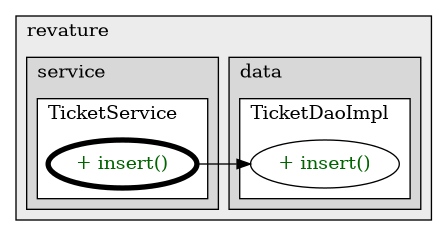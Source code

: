 @startuml

/' diagram meta data start
config=CallConfiguration;
{
  "rootMethod": "com.revature.service.TicketService#insert(Ticket)",
  "projectClassification": {
    "searchMode": "OpenProject", // OpenProject, AllProjects
    "includedProjects": "",
    "pathEndKeywords": "*.impl",
    "isClientPath": "",
    "isClientName": "",
    "isTestPath": "",
    "isTestName": "",
    "isMappingPath": "",
    "isMappingName": "",
    "isDataAccessPath": "",
    "isDataAccessName": "",
    "isDataStructurePath": "",
    "isDataStructureName": "",
    "isInterfaceStructuresPath": "",
    "isInterfaceStructuresName": "",
    "isEntryPointPath": "",
    "isEntryPointName": "",
    "treatFinalFieldsAsMandatory": false
  },
  "graphRestriction": {
    "classPackageExcludeFilter": "",
    "classPackageIncludeFilter": "",
    "classNameExcludeFilter": "",
    "classNameIncludeFilter": "",
    "methodNameExcludeFilter": "",
    "methodNameIncludeFilter": "",
    "removeByInheritance": "", // inheritance/annotation based filtering is done in a second step
    "removeByAnnotation": "",
    "removeByClassPackage": "", // cleanup the graph after inheritance/annotation based filtering is done
    "removeByClassName": "",
    "cutMappings": false,
    "cutEnum": true,
    "cutTests": true,
    "cutClient": true,
    "cutDataAccess": true,
    "cutInterfaceStructures": true,
    "cutDataStructures": true,
    "cutGetterAndSetter": true,
    "cutConstructors": true
  },
  "graphTraversal": {
    "forwardDepth": 3,
    "backwardDepth": 3,
    "classPackageExcludeFilter": "",
    "classPackageIncludeFilter": "",
    "classNameExcludeFilter": "",
    "classNameIncludeFilter": "",
    "methodNameExcludeFilter": "",
    "methodNameIncludeFilter": "",
    "hideMappings": false,
    "hideDataStructures": false,
    "hidePrivateMethods": true,
    "hideInterfaceCalls": true, // indirection: implementation -> interface (is hidden) -> implementation
    "onlyShowApplicationEntryPoints": false, // root node is included
    "useMethodCallsForStructureDiagram": "ForwardOnly" // ForwardOnly, BothDirections, No
  },
  "details": {
    "aggregation": "GroupByClass", // ByClass, GroupByClass, None
    "showMethodParametersTypes": false,
    "showMethodParametersNames": false,
    "showMethodReturnType": false,
    "showPackageLevels": 2,
    "showCallOrder": false,
    "edgeMode": "MethodsOnly", // TypesOnly, MethodsOnly, TypesAndMethods, MethodsAndDirectTypeUsage
    "showDetailedClassStructure": false
  },
  "rootClass": "com.revature.service.TicketService",
  "extensionCallbackMethod": "" // qualified.class.name#methodName - signature: public static String method(String)
}
diagram meta data end '/



digraph g {
    rankdir="LR"
    splines=polyline
    

'nodes 
subgraph cluster_268132974 { 
   	label=revature
	labeljust=l
	fillcolor="#ececec"
	style=filled
   
   subgraph cluster_1406714457 { 
   	label=service
	labeljust=l
	fillcolor="#d8d8d8"
	style=filled
   
   subgraph cluster_1244976417 { 
   	label=TicketService
	labeljust=l
	fillcolor=white
	style=filled
   
   TicketService1156724518XXXinsert1790093524[
	label="+ insert()"
	style=filled
	fillcolor=white
	tooltip="TicketService

null"
	penwidth=4
	fontcolor=darkgreen
];
} 
} 

subgraph cluster_1462777478 { 
   	label=data
	labeljust=l
	fillcolor="#d8d8d8"
	style=filled
   
   subgraph cluster_1950851151 { 
   	label=TicketDaoImpl
	labeljust=l
	fillcolor=white
	style=filled
   
   TicketDaoImpl795262169XXXinsert1790093524[
	label="+ insert()"
	style=filled
	fillcolor=white
	tooltip="TicketDaoImpl

null"
	fontcolor=darkgreen
];
} 
} 
} 

'edges    
TicketService1156724518XXXinsert1790093524 -> TicketDaoImpl795262169XXXinsert1790093524;
    
}
@enduml